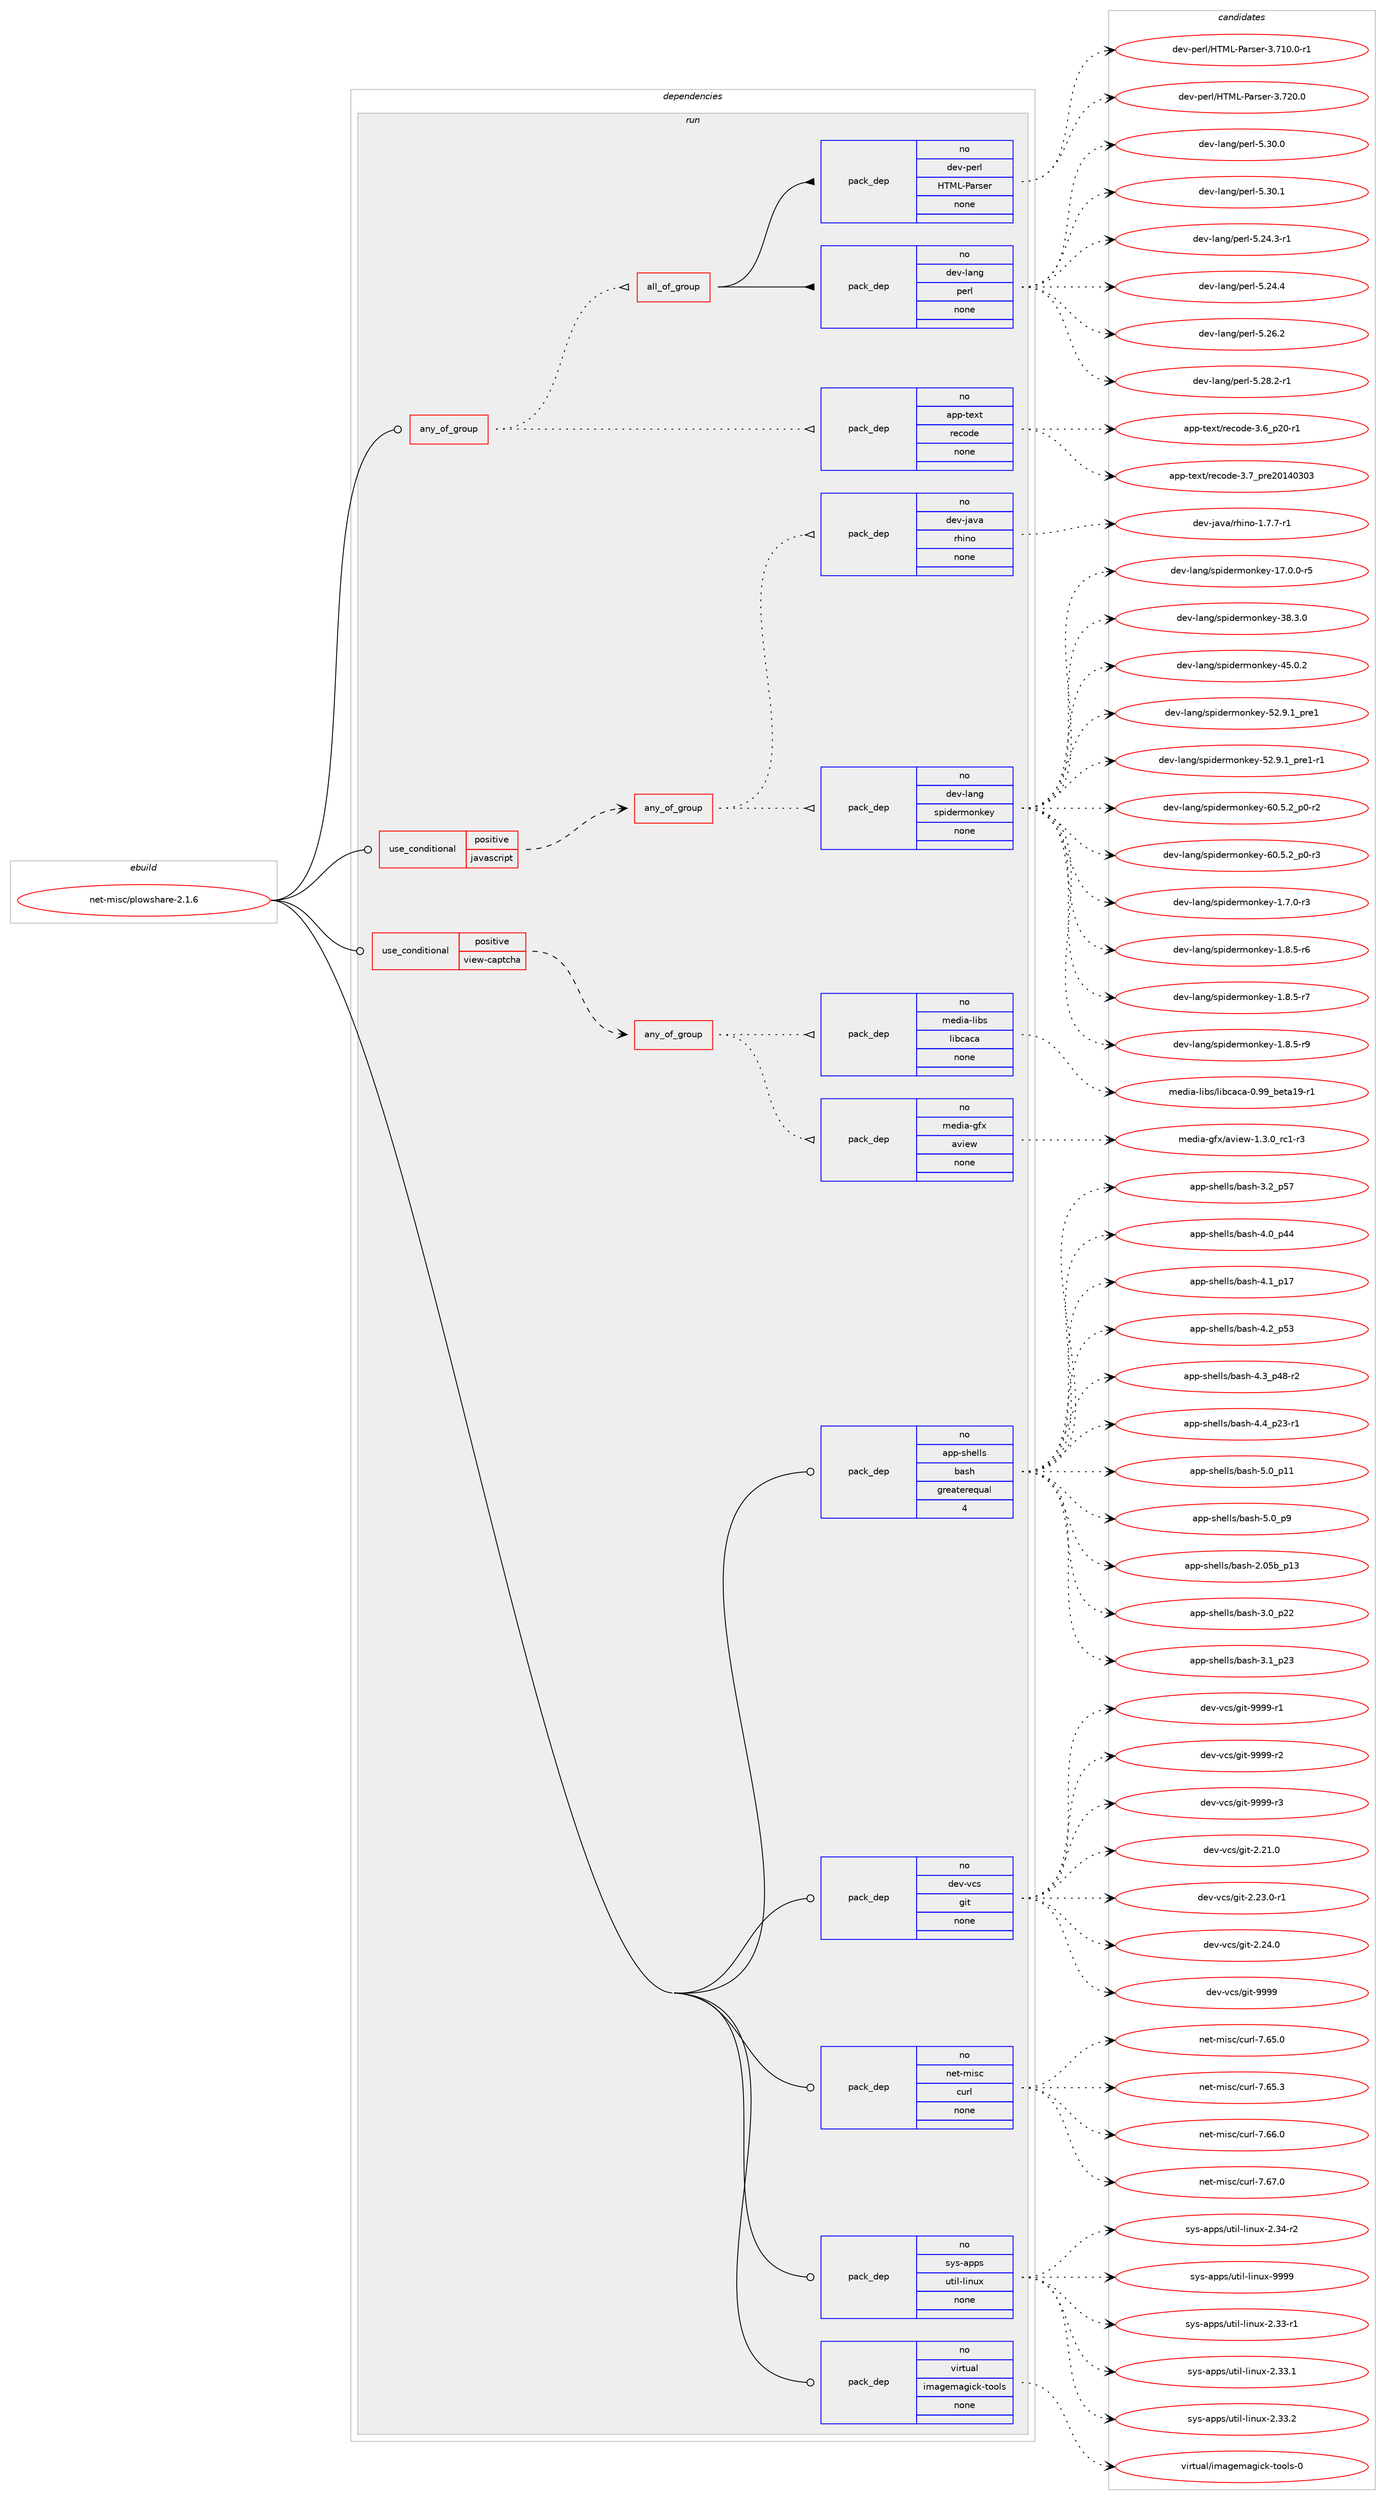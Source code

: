 digraph prolog {

# *************
# Graph options
# *************

newrank=true;
concentrate=true;
compound=true;
graph [rankdir=LR,fontname=Helvetica,fontsize=10,ranksep=1.5];#, ranksep=2.5, nodesep=0.2];
edge  [arrowhead=vee];
node  [fontname=Helvetica,fontsize=10];

# **********
# The ebuild
# **********

subgraph cluster_leftcol {
color=gray;
rank=same;
label=<<i>ebuild</i>>;
id [label="net-misc/plowshare-2.1.6", color=red, width=4, href="../net-misc/plowshare-2.1.6.svg"];
}

# ****************
# The dependencies
# ****************

subgraph cluster_midcol {
color=gray;
label=<<i>dependencies</i>>;
subgraph cluster_compile {
fillcolor="#eeeeee";
style=filled;
label=<<i>compile</i>>;
}
subgraph cluster_compileandrun {
fillcolor="#eeeeee";
style=filled;
label=<<i>compile and run</i>>;
}
subgraph cluster_run {
fillcolor="#eeeeee";
style=filled;
label=<<i>run</i>>;
subgraph any14211 {
dependency836012 [label=<<TABLE BORDER="0" CELLBORDER="1" CELLSPACING="0" CELLPADDING="4"><TR><TD CELLPADDING="10">any_of_group</TD></TR></TABLE>>, shape=none, color=red];subgraph pack617416 {
dependency836013 [label=<<TABLE BORDER="0" CELLBORDER="1" CELLSPACING="0" CELLPADDING="4" WIDTH="220"><TR><TD ROWSPAN="6" CELLPADDING="30">pack_dep</TD></TR><TR><TD WIDTH="110">no</TD></TR><TR><TD>app-text</TD></TR><TR><TD>recode</TD></TR><TR><TD>none</TD></TR><TR><TD></TD></TR></TABLE>>, shape=none, color=blue];
}
dependency836012:e -> dependency836013:w [weight=20,style="dotted",arrowhead="oinv"];
subgraph all482 {
dependency836014 [label=<<TABLE BORDER="0" CELLBORDER="1" CELLSPACING="0" CELLPADDING="4"><TR><TD CELLPADDING="10">all_of_group</TD></TR></TABLE>>, shape=none, color=red];subgraph pack617417 {
dependency836015 [label=<<TABLE BORDER="0" CELLBORDER="1" CELLSPACING="0" CELLPADDING="4" WIDTH="220"><TR><TD ROWSPAN="6" CELLPADDING="30">pack_dep</TD></TR><TR><TD WIDTH="110">no</TD></TR><TR><TD>dev-lang</TD></TR><TR><TD>perl</TD></TR><TR><TD>none</TD></TR><TR><TD></TD></TR></TABLE>>, shape=none, color=blue];
}
dependency836014:e -> dependency836015:w [weight=20,style="solid",arrowhead="inv"];
subgraph pack617418 {
dependency836016 [label=<<TABLE BORDER="0" CELLBORDER="1" CELLSPACING="0" CELLPADDING="4" WIDTH="220"><TR><TD ROWSPAN="6" CELLPADDING="30">pack_dep</TD></TR><TR><TD WIDTH="110">no</TD></TR><TR><TD>dev-perl</TD></TR><TR><TD>HTML-Parser</TD></TR><TR><TD>none</TD></TR><TR><TD></TD></TR></TABLE>>, shape=none, color=blue];
}
dependency836014:e -> dependency836016:w [weight=20,style="solid",arrowhead="inv"];
}
dependency836012:e -> dependency836014:w [weight=20,style="dotted",arrowhead="oinv"];
}
id:e -> dependency836012:w [weight=20,style="solid",arrowhead="odot"];
subgraph cond203906 {
dependency836017 [label=<<TABLE BORDER="0" CELLBORDER="1" CELLSPACING="0" CELLPADDING="4"><TR><TD ROWSPAN="3" CELLPADDING="10">use_conditional</TD></TR><TR><TD>positive</TD></TR><TR><TD>javascript</TD></TR></TABLE>>, shape=none, color=red];
subgraph any14212 {
dependency836018 [label=<<TABLE BORDER="0" CELLBORDER="1" CELLSPACING="0" CELLPADDING="4"><TR><TD CELLPADDING="10">any_of_group</TD></TR></TABLE>>, shape=none, color=red];subgraph pack617419 {
dependency836019 [label=<<TABLE BORDER="0" CELLBORDER="1" CELLSPACING="0" CELLPADDING="4" WIDTH="220"><TR><TD ROWSPAN="6" CELLPADDING="30">pack_dep</TD></TR><TR><TD WIDTH="110">no</TD></TR><TR><TD>dev-lang</TD></TR><TR><TD>spidermonkey</TD></TR><TR><TD>none</TD></TR><TR><TD></TD></TR></TABLE>>, shape=none, color=blue];
}
dependency836018:e -> dependency836019:w [weight=20,style="dotted",arrowhead="oinv"];
subgraph pack617420 {
dependency836020 [label=<<TABLE BORDER="0" CELLBORDER="1" CELLSPACING="0" CELLPADDING="4" WIDTH="220"><TR><TD ROWSPAN="6" CELLPADDING="30">pack_dep</TD></TR><TR><TD WIDTH="110">no</TD></TR><TR><TD>dev-java</TD></TR><TR><TD>rhino</TD></TR><TR><TD>none</TD></TR><TR><TD></TD></TR></TABLE>>, shape=none, color=blue];
}
dependency836018:e -> dependency836020:w [weight=20,style="dotted",arrowhead="oinv"];
}
dependency836017:e -> dependency836018:w [weight=20,style="dashed",arrowhead="vee"];
}
id:e -> dependency836017:w [weight=20,style="solid",arrowhead="odot"];
subgraph cond203907 {
dependency836021 [label=<<TABLE BORDER="0" CELLBORDER="1" CELLSPACING="0" CELLPADDING="4"><TR><TD ROWSPAN="3" CELLPADDING="10">use_conditional</TD></TR><TR><TD>positive</TD></TR><TR><TD>view-captcha</TD></TR></TABLE>>, shape=none, color=red];
subgraph any14213 {
dependency836022 [label=<<TABLE BORDER="0" CELLBORDER="1" CELLSPACING="0" CELLPADDING="4"><TR><TD CELLPADDING="10">any_of_group</TD></TR></TABLE>>, shape=none, color=red];subgraph pack617421 {
dependency836023 [label=<<TABLE BORDER="0" CELLBORDER="1" CELLSPACING="0" CELLPADDING="4" WIDTH="220"><TR><TD ROWSPAN="6" CELLPADDING="30">pack_dep</TD></TR><TR><TD WIDTH="110">no</TD></TR><TR><TD>media-gfx</TD></TR><TR><TD>aview</TD></TR><TR><TD>none</TD></TR><TR><TD></TD></TR></TABLE>>, shape=none, color=blue];
}
dependency836022:e -> dependency836023:w [weight=20,style="dotted",arrowhead="oinv"];
subgraph pack617422 {
dependency836024 [label=<<TABLE BORDER="0" CELLBORDER="1" CELLSPACING="0" CELLPADDING="4" WIDTH="220"><TR><TD ROWSPAN="6" CELLPADDING="30">pack_dep</TD></TR><TR><TD WIDTH="110">no</TD></TR><TR><TD>media-libs</TD></TR><TR><TD>libcaca</TD></TR><TR><TD>none</TD></TR><TR><TD></TD></TR></TABLE>>, shape=none, color=blue];
}
dependency836022:e -> dependency836024:w [weight=20,style="dotted",arrowhead="oinv"];
}
dependency836021:e -> dependency836022:w [weight=20,style="dashed",arrowhead="vee"];
}
id:e -> dependency836021:w [weight=20,style="solid",arrowhead="odot"];
subgraph pack617423 {
dependency836025 [label=<<TABLE BORDER="0" CELLBORDER="1" CELLSPACING="0" CELLPADDING="4" WIDTH="220"><TR><TD ROWSPAN="6" CELLPADDING="30">pack_dep</TD></TR><TR><TD WIDTH="110">no</TD></TR><TR><TD>app-shells</TD></TR><TR><TD>bash</TD></TR><TR><TD>greaterequal</TD></TR><TR><TD>4</TD></TR></TABLE>>, shape=none, color=blue];
}
id:e -> dependency836025:w [weight=20,style="solid",arrowhead="odot"];
subgraph pack617424 {
dependency836026 [label=<<TABLE BORDER="0" CELLBORDER="1" CELLSPACING="0" CELLPADDING="4" WIDTH="220"><TR><TD ROWSPAN="6" CELLPADDING="30">pack_dep</TD></TR><TR><TD WIDTH="110">no</TD></TR><TR><TD>dev-vcs</TD></TR><TR><TD>git</TD></TR><TR><TD>none</TD></TR><TR><TD></TD></TR></TABLE>>, shape=none, color=blue];
}
id:e -> dependency836026:w [weight=20,style="solid",arrowhead="odot"];
subgraph pack617425 {
dependency836027 [label=<<TABLE BORDER="0" CELLBORDER="1" CELLSPACING="0" CELLPADDING="4" WIDTH="220"><TR><TD ROWSPAN="6" CELLPADDING="30">pack_dep</TD></TR><TR><TD WIDTH="110">no</TD></TR><TR><TD>net-misc</TD></TR><TR><TD>curl</TD></TR><TR><TD>none</TD></TR><TR><TD></TD></TR></TABLE>>, shape=none, color=blue];
}
id:e -> dependency836027:w [weight=20,style="solid",arrowhead="odot"];
subgraph pack617426 {
dependency836028 [label=<<TABLE BORDER="0" CELLBORDER="1" CELLSPACING="0" CELLPADDING="4" WIDTH="220"><TR><TD ROWSPAN="6" CELLPADDING="30">pack_dep</TD></TR><TR><TD WIDTH="110">no</TD></TR><TR><TD>sys-apps</TD></TR><TR><TD>util-linux</TD></TR><TR><TD>none</TD></TR><TR><TD></TD></TR></TABLE>>, shape=none, color=blue];
}
id:e -> dependency836028:w [weight=20,style="solid",arrowhead="odot"];
subgraph pack617427 {
dependency836029 [label=<<TABLE BORDER="0" CELLBORDER="1" CELLSPACING="0" CELLPADDING="4" WIDTH="220"><TR><TD ROWSPAN="6" CELLPADDING="30">pack_dep</TD></TR><TR><TD WIDTH="110">no</TD></TR><TR><TD>virtual</TD></TR><TR><TD>imagemagick-tools</TD></TR><TR><TD>none</TD></TR><TR><TD></TD></TR></TABLE>>, shape=none, color=blue];
}
id:e -> dependency836029:w [weight=20,style="solid",arrowhead="odot"];
}
}

# **************
# The candidates
# **************

subgraph cluster_choices {
rank=same;
color=gray;
label=<<i>candidates</i>>;

subgraph choice617416 {
color=black;
nodesep=1;
choice97112112451161011201164711410199111100101455146549511250484511449 [label="app-text/recode-3.6_p20-r1", color=red, width=4,href="../app-text/recode-3.6_p20-r1.svg"];
choice9711211245116101120116471141019911110010145514655951121141015048495248514851 [label="app-text/recode-3.7_pre20140303", color=red, width=4,href="../app-text/recode-3.7_pre20140303.svg"];
dependency836013:e -> choice97112112451161011201164711410199111100101455146549511250484511449:w [style=dotted,weight="100"];
dependency836013:e -> choice9711211245116101120116471141019911110010145514655951121141015048495248514851:w [style=dotted,weight="100"];
}
subgraph choice617417 {
color=black;
nodesep=1;
choice100101118451089711010347112101114108455346505246514511449 [label="dev-lang/perl-5.24.3-r1", color=red, width=4,href="../dev-lang/perl-5.24.3-r1.svg"];
choice10010111845108971101034711210111410845534650524652 [label="dev-lang/perl-5.24.4", color=red, width=4,href="../dev-lang/perl-5.24.4.svg"];
choice10010111845108971101034711210111410845534650544650 [label="dev-lang/perl-5.26.2", color=red, width=4,href="../dev-lang/perl-5.26.2.svg"];
choice100101118451089711010347112101114108455346505646504511449 [label="dev-lang/perl-5.28.2-r1", color=red, width=4,href="../dev-lang/perl-5.28.2-r1.svg"];
choice10010111845108971101034711210111410845534651484648 [label="dev-lang/perl-5.30.0", color=red, width=4,href="../dev-lang/perl-5.30.0.svg"];
choice10010111845108971101034711210111410845534651484649 [label="dev-lang/perl-5.30.1", color=red, width=4,href="../dev-lang/perl-5.30.1.svg"];
dependency836015:e -> choice100101118451089711010347112101114108455346505246514511449:w [style=dotted,weight="100"];
dependency836015:e -> choice10010111845108971101034711210111410845534650524652:w [style=dotted,weight="100"];
dependency836015:e -> choice10010111845108971101034711210111410845534650544650:w [style=dotted,weight="100"];
dependency836015:e -> choice100101118451089711010347112101114108455346505646504511449:w [style=dotted,weight="100"];
dependency836015:e -> choice10010111845108971101034711210111410845534651484648:w [style=dotted,weight="100"];
dependency836015:e -> choice10010111845108971101034711210111410845534651484649:w [style=dotted,weight="100"];
}
subgraph choice617418 {
color=black;
nodesep=1;
choice10010111845112101114108477284777645809711411510111445514655494846484511449 [label="dev-perl/HTML-Parser-3.710.0-r1", color=red, width=4,href="../dev-perl/HTML-Parser-3.710.0-r1.svg"];
choice1001011184511210111410847728477764580971141151011144551465550484648 [label="dev-perl/HTML-Parser-3.720.0", color=red, width=4,href="../dev-perl/HTML-Parser-3.720.0.svg"];
dependency836016:e -> choice10010111845112101114108477284777645809711411510111445514655494846484511449:w [style=dotted,weight="100"];
dependency836016:e -> choice1001011184511210111410847728477764580971141151011144551465550484648:w [style=dotted,weight="100"];
}
subgraph choice617419 {
color=black;
nodesep=1;
choice1001011184510897110103471151121051001011141091111101071011214549465546484511451 [label="dev-lang/spidermonkey-1.7.0-r3", color=red, width=4,href="../dev-lang/spidermonkey-1.7.0-r3.svg"];
choice1001011184510897110103471151121051001011141091111101071011214549465646534511454 [label="dev-lang/spidermonkey-1.8.5-r6", color=red, width=4,href="../dev-lang/spidermonkey-1.8.5-r6.svg"];
choice1001011184510897110103471151121051001011141091111101071011214549465646534511455 [label="dev-lang/spidermonkey-1.8.5-r7", color=red, width=4,href="../dev-lang/spidermonkey-1.8.5-r7.svg"];
choice1001011184510897110103471151121051001011141091111101071011214549465646534511457 [label="dev-lang/spidermonkey-1.8.5-r9", color=red, width=4,href="../dev-lang/spidermonkey-1.8.5-r9.svg"];
choice100101118451089711010347115112105100101114109111110107101121454955464846484511453 [label="dev-lang/spidermonkey-17.0.0-r5", color=red, width=4,href="../dev-lang/spidermonkey-17.0.0-r5.svg"];
choice10010111845108971101034711511210510010111410911111010710112145515646514648 [label="dev-lang/spidermonkey-38.3.0", color=red, width=4,href="../dev-lang/spidermonkey-38.3.0.svg"];
choice10010111845108971101034711511210510010111410911111010710112145525346484650 [label="dev-lang/spidermonkey-45.0.2", color=red, width=4,href="../dev-lang/spidermonkey-45.0.2.svg"];
choice100101118451089711010347115112105100101114109111110107101121455350465746499511211410149 [label="dev-lang/spidermonkey-52.9.1_pre1", color=red, width=4,href="../dev-lang/spidermonkey-52.9.1_pre1.svg"];
choice1001011184510897110103471151121051001011141091111101071011214553504657464995112114101494511449 [label="dev-lang/spidermonkey-52.9.1_pre1-r1", color=red, width=4,href="../dev-lang/spidermonkey-52.9.1_pre1-r1.svg"];
choice1001011184510897110103471151121051001011141091111101071011214554484653465095112484511450 [label="dev-lang/spidermonkey-60.5.2_p0-r2", color=red, width=4,href="../dev-lang/spidermonkey-60.5.2_p0-r2.svg"];
choice1001011184510897110103471151121051001011141091111101071011214554484653465095112484511451 [label="dev-lang/spidermonkey-60.5.2_p0-r3", color=red, width=4,href="../dev-lang/spidermonkey-60.5.2_p0-r3.svg"];
dependency836019:e -> choice1001011184510897110103471151121051001011141091111101071011214549465546484511451:w [style=dotted,weight="100"];
dependency836019:e -> choice1001011184510897110103471151121051001011141091111101071011214549465646534511454:w [style=dotted,weight="100"];
dependency836019:e -> choice1001011184510897110103471151121051001011141091111101071011214549465646534511455:w [style=dotted,weight="100"];
dependency836019:e -> choice1001011184510897110103471151121051001011141091111101071011214549465646534511457:w [style=dotted,weight="100"];
dependency836019:e -> choice100101118451089711010347115112105100101114109111110107101121454955464846484511453:w [style=dotted,weight="100"];
dependency836019:e -> choice10010111845108971101034711511210510010111410911111010710112145515646514648:w [style=dotted,weight="100"];
dependency836019:e -> choice10010111845108971101034711511210510010111410911111010710112145525346484650:w [style=dotted,weight="100"];
dependency836019:e -> choice100101118451089711010347115112105100101114109111110107101121455350465746499511211410149:w [style=dotted,weight="100"];
dependency836019:e -> choice1001011184510897110103471151121051001011141091111101071011214553504657464995112114101494511449:w [style=dotted,weight="100"];
dependency836019:e -> choice1001011184510897110103471151121051001011141091111101071011214554484653465095112484511450:w [style=dotted,weight="100"];
dependency836019:e -> choice1001011184510897110103471151121051001011141091111101071011214554484653465095112484511451:w [style=dotted,weight="100"];
}
subgraph choice617420 {
color=black;
nodesep=1;
choice100101118451069711897471141041051101114549465546554511449 [label="dev-java/rhino-1.7.7-r1", color=red, width=4,href="../dev-java/rhino-1.7.7-r1.svg"];
dependency836020:e -> choice100101118451069711897471141041051101114549465546554511449:w [style=dotted,weight="100"];
}
subgraph choice617421 {
color=black;
nodesep=1;
choice109101100105974510310212047971181051011194549465146489511499494511451 [label="media-gfx/aview-1.3.0_rc1-r3", color=red, width=4,href="../media-gfx/aview-1.3.0_rc1-r3.svg"];
dependency836023:e -> choice109101100105974510310212047971181051011194549465146489511499494511451:w [style=dotted,weight="100"];
}
subgraph choice617422 {
color=black;
nodesep=1;
choice109101100105974510810598115471081059899979997454846575795981011169749574511449 [label="media-libs/libcaca-0.99_beta19-r1", color=red, width=4,href="../media-libs/libcaca-0.99_beta19-r1.svg"];
dependency836024:e -> choice109101100105974510810598115471081059899979997454846575795981011169749574511449:w [style=dotted,weight="100"];
}
subgraph choice617423 {
color=black;
nodesep=1;
choice9711211245115104101108108115479897115104455046485398951124951 [label="app-shells/bash-2.05b_p13", color=red, width=4,href="../app-shells/bash-2.05b_p13.svg"];
choice971121124511510410110810811547989711510445514648951125050 [label="app-shells/bash-3.0_p22", color=red, width=4,href="../app-shells/bash-3.0_p22.svg"];
choice971121124511510410110810811547989711510445514649951125051 [label="app-shells/bash-3.1_p23", color=red, width=4,href="../app-shells/bash-3.1_p23.svg"];
choice971121124511510410110810811547989711510445514650951125355 [label="app-shells/bash-3.2_p57", color=red, width=4,href="../app-shells/bash-3.2_p57.svg"];
choice971121124511510410110810811547989711510445524648951125252 [label="app-shells/bash-4.0_p44", color=red, width=4,href="../app-shells/bash-4.0_p44.svg"];
choice971121124511510410110810811547989711510445524649951124955 [label="app-shells/bash-4.1_p17", color=red, width=4,href="../app-shells/bash-4.1_p17.svg"];
choice971121124511510410110810811547989711510445524650951125351 [label="app-shells/bash-4.2_p53", color=red, width=4,href="../app-shells/bash-4.2_p53.svg"];
choice9711211245115104101108108115479897115104455246519511252564511450 [label="app-shells/bash-4.3_p48-r2", color=red, width=4,href="../app-shells/bash-4.3_p48-r2.svg"];
choice9711211245115104101108108115479897115104455246529511250514511449 [label="app-shells/bash-4.4_p23-r1", color=red, width=4,href="../app-shells/bash-4.4_p23-r1.svg"];
choice971121124511510410110810811547989711510445534648951124949 [label="app-shells/bash-5.0_p11", color=red, width=4,href="../app-shells/bash-5.0_p11.svg"];
choice9711211245115104101108108115479897115104455346489511257 [label="app-shells/bash-5.0_p9", color=red, width=4,href="../app-shells/bash-5.0_p9.svg"];
dependency836025:e -> choice9711211245115104101108108115479897115104455046485398951124951:w [style=dotted,weight="100"];
dependency836025:e -> choice971121124511510410110810811547989711510445514648951125050:w [style=dotted,weight="100"];
dependency836025:e -> choice971121124511510410110810811547989711510445514649951125051:w [style=dotted,weight="100"];
dependency836025:e -> choice971121124511510410110810811547989711510445514650951125355:w [style=dotted,weight="100"];
dependency836025:e -> choice971121124511510410110810811547989711510445524648951125252:w [style=dotted,weight="100"];
dependency836025:e -> choice971121124511510410110810811547989711510445524649951124955:w [style=dotted,weight="100"];
dependency836025:e -> choice971121124511510410110810811547989711510445524650951125351:w [style=dotted,weight="100"];
dependency836025:e -> choice9711211245115104101108108115479897115104455246519511252564511450:w [style=dotted,weight="100"];
dependency836025:e -> choice9711211245115104101108108115479897115104455246529511250514511449:w [style=dotted,weight="100"];
dependency836025:e -> choice971121124511510410110810811547989711510445534648951124949:w [style=dotted,weight="100"];
dependency836025:e -> choice9711211245115104101108108115479897115104455346489511257:w [style=dotted,weight="100"];
}
subgraph choice617424 {
color=black;
nodesep=1;
choice10010111845118991154710310511645504650494648 [label="dev-vcs/git-2.21.0", color=red, width=4,href="../dev-vcs/git-2.21.0.svg"];
choice100101118451189911547103105116455046505146484511449 [label="dev-vcs/git-2.23.0-r1", color=red, width=4,href="../dev-vcs/git-2.23.0-r1.svg"];
choice10010111845118991154710310511645504650524648 [label="dev-vcs/git-2.24.0", color=red, width=4,href="../dev-vcs/git-2.24.0.svg"];
choice1001011184511899115471031051164557575757 [label="dev-vcs/git-9999", color=red, width=4,href="../dev-vcs/git-9999.svg"];
choice10010111845118991154710310511645575757574511449 [label="dev-vcs/git-9999-r1", color=red, width=4,href="../dev-vcs/git-9999-r1.svg"];
choice10010111845118991154710310511645575757574511450 [label="dev-vcs/git-9999-r2", color=red, width=4,href="../dev-vcs/git-9999-r2.svg"];
choice10010111845118991154710310511645575757574511451 [label="dev-vcs/git-9999-r3", color=red, width=4,href="../dev-vcs/git-9999-r3.svg"];
dependency836026:e -> choice10010111845118991154710310511645504650494648:w [style=dotted,weight="100"];
dependency836026:e -> choice100101118451189911547103105116455046505146484511449:w [style=dotted,weight="100"];
dependency836026:e -> choice10010111845118991154710310511645504650524648:w [style=dotted,weight="100"];
dependency836026:e -> choice1001011184511899115471031051164557575757:w [style=dotted,weight="100"];
dependency836026:e -> choice10010111845118991154710310511645575757574511449:w [style=dotted,weight="100"];
dependency836026:e -> choice10010111845118991154710310511645575757574511450:w [style=dotted,weight="100"];
dependency836026:e -> choice10010111845118991154710310511645575757574511451:w [style=dotted,weight="100"];
}
subgraph choice617425 {
color=black;
nodesep=1;
choice1101011164510910511599479911711410845554654534648 [label="net-misc/curl-7.65.0", color=red, width=4,href="../net-misc/curl-7.65.0.svg"];
choice1101011164510910511599479911711410845554654534651 [label="net-misc/curl-7.65.3", color=red, width=4,href="../net-misc/curl-7.65.3.svg"];
choice1101011164510910511599479911711410845554654544648 [label="net-misc/curl-7.66.0", color=red, width=4,href="../net-misc/curl-7.66.0.svg"];
choice1101011164510910511599479911711410845554654554648 [label="net-misc/curl-7.67.0", color=red, width=4,href="../net-misc/curl-7.67.0.svg"];
dependency836027:e -> choice1101011164510910511599479911711410845554654534648:w [style=dotted,weight="100"];
dependency836027:e -> choice1101011164510910511599479911711410845554654534651:w [style=dotted,weight="100"];
dependency836027:e -> choice1101011164510910511599479911711410845554654544648:w [style=dotted,weight="100"];
dependency836027:e -> choice1101011164510910511599479911711410845554654554648:w [style=dotted,weight="100"];
}
subgraph choice617426 {
color=black;
nodesep=1;
choice1151211154597112112115471171161051084510810511011712045504651514511449 [label="sys-apps/util-linux-2.33-r1", color=red, width=4,href="../sys-apps/util-linux-2.33-r1.svg"];
choice1151211154597112112115471171161051084510810511011712045504651514649 [label="sys-apps/util-linux-2.33.1", color=red, width=4,href="../sys-apps/util-linux-2.33.1.svg"];
choice1151211154597112112115471171161051084510810511011712045504651514650 [label="sys-apps/util-linux-2.33.2", color=red, width=4,href="../sys-apps/util-linux-2.33.2.svg"];
choice1151211154597112112115471171161051084510810511011712045504651524511450 [label="sys-apps/util-linux-2.34-r2", color=red, width=4,href="../sys-apps/util-linux-2.34-r2.svg"];
choice115121115459711211211547117116105108451081051101171204557575757 [label="sys-apps/util-linux-9999", color=red, width=4,href="../sys-apps/util-linux-9999.svg"];
dependency836028:e -> choice1151211154597112112115471171161051084510810511011712045504651514511449:w [style=dotted,weight="100"];
dependency836028:e -> choice1151211154597112112115471171161051084510810511011712045504651514649:w [style=dotted,weight="100"];
dependency836028:e -> choice1151211154597112112115471171161051084510810511011712045504651514650:w [style=dotted,weight="100"];
dependency836028:e -> choice1151211154597112112115471171161051084510810511011712045504651524511450:w [style=dotted,weight="100"];
dependency836028:e -> choice115121115459711211211547117116105108451081051101171204557575757:w [style=dotted,weight="100"];
}
subgraph choice617427 {
color=black;
nodesep=1;
choice1181051141161179710847105109971031011099710310599107451161111111081154548 [label="virtual/imagemagick-tools-0", color=red, width=4,href="../virtual/imagemagick-tools-0.svg"];
dependency836029:e -> choice1181051141161179710847105109971031011099710310599107451161111111081154548:w [style=dotted,weight="100"];
}
}

}
